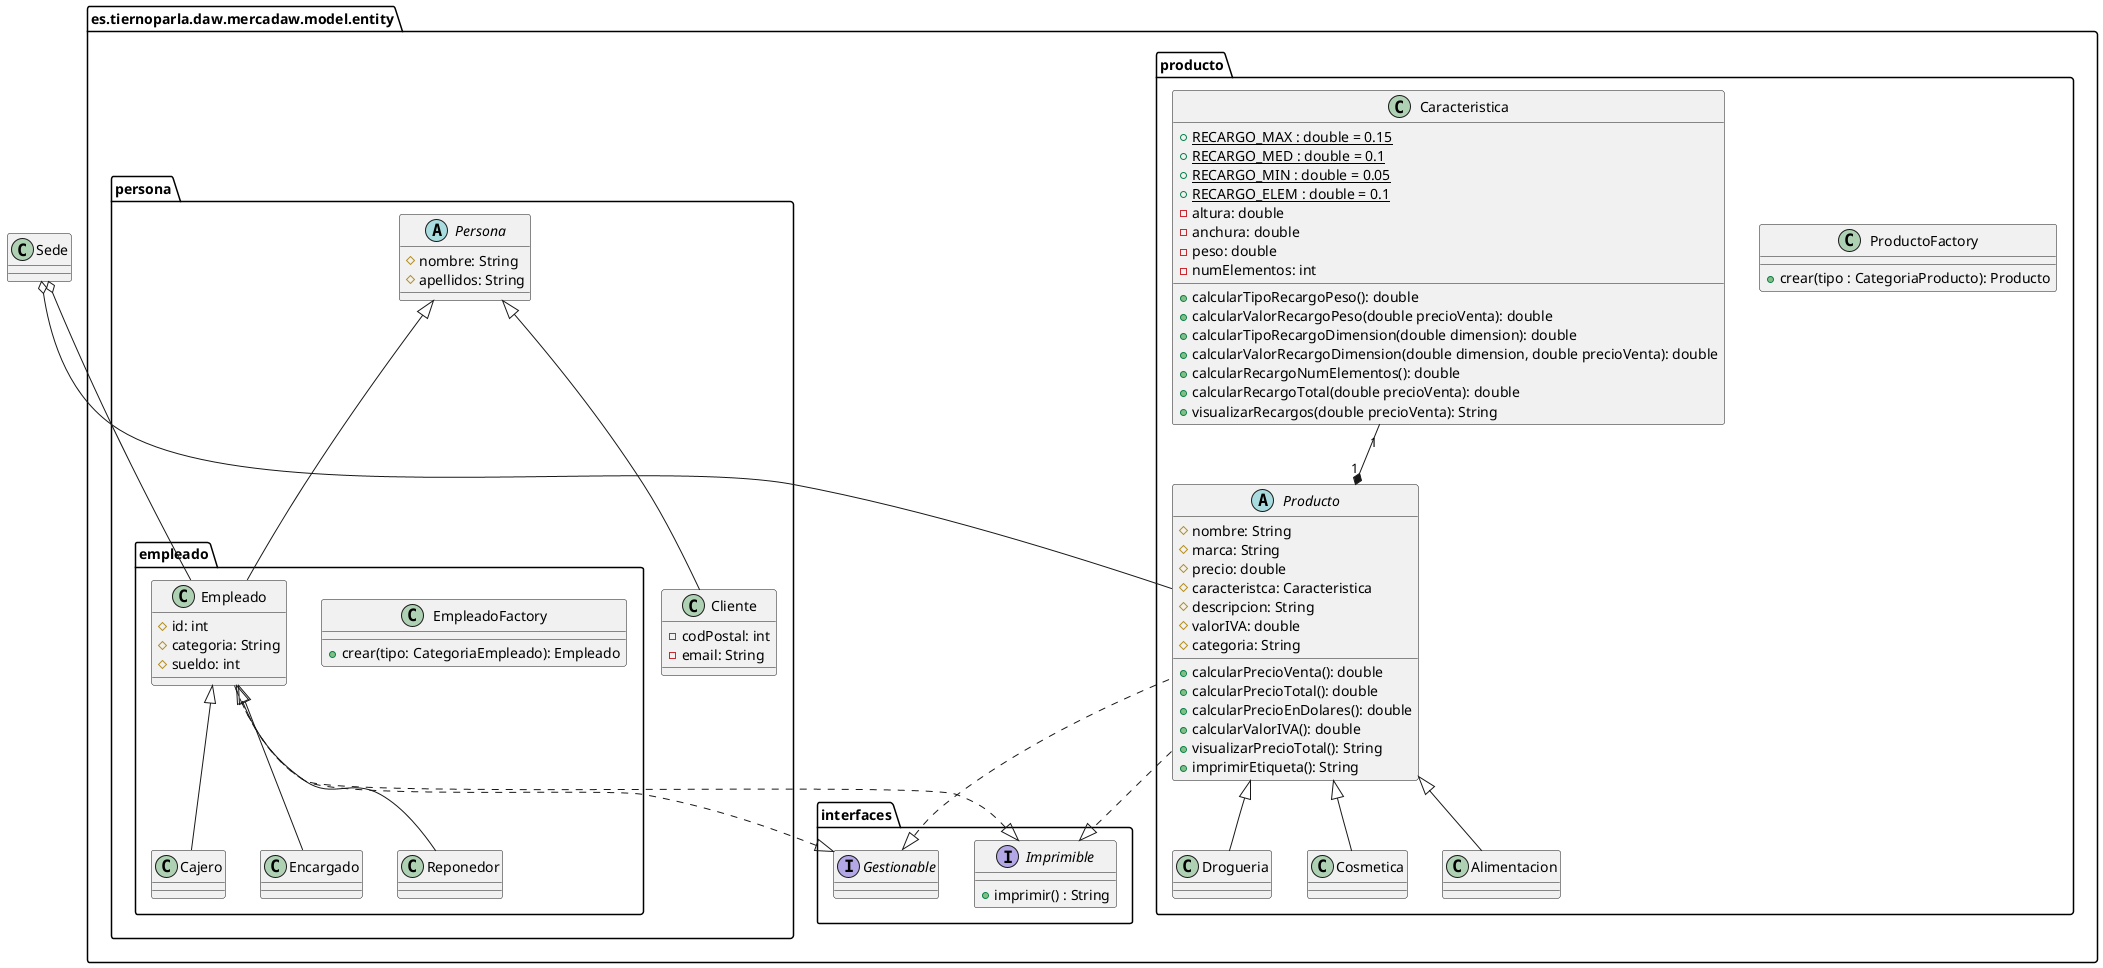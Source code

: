 @startuml Entity
set namespaceSeparator none
allow_mixing

package es.tiernoparla.daw.mercadaw.model.entity {

    package interfaces {

        interface Imprimible {
            +imprimir() : String
        }

        interface Gestionable

    }

    package producto {
        class ProductoFactory {
            +crear(tipo : CategoriaProducto): Producto
        }

        class Caracteristica {
            + RECARGO_MAX : double = 0.15 {static}
            + RECARGO_MED : double = 0.1 {static}
            + RECARGO_MIN : double = 0.05 {static}
            + RECARGO_ELEM : double = 0.1 {static}
            -altura: double
            -anchura: double
            -peso: double
            -numElementos: int

            +calcularTipoRecargoPeso(): double
            +calcularValorRecargoPeso(double precioVenta): double
            +calcularTipoRecargoDimension(double dimension): double
            +calcularValorRecargoDimension(double dimension, double precioVenta): double
            +calcularRecargoNumElementos(): double
            +calcularRecargoTotal(double precioVenta): double
            +visualizarRecargos(double precioVenta): String
        }

        abstract Producto {
            #nombre: String
            #marca: String
            #precio: double
            #caracteristca: Caracteristica
            #descripcion: String
            #valorIVA: double
            #categoria: String

            +calcularPrecioVenta(): double
            +calcularPrecioTotal(): double
            +calcularPrecioEnDolares(): double
            +calcularValorIVA(): double
            +visualizarPrecioTotal(): String
            +imprimirEtiqueta(): String

        }

        Producto ..|> Imprimible

        Caracteristica "1" --*  "1" Producto

        class Alimentacion {

        }

        class Drogueria {

        }

        class Cosmetica {

        }

        Producto <|-- Alimentacion
        Producto <|-- Drogueria
        Producto <|-- Cosmetica
    }

    package persona {

        abstract Persona {
            #nombre: String
            #apellidos: String
        }

        package empleado {

            class EmpleadoFactory {
                +crear(tipo: CategoriaEmpleado): Empleado
            }

            class Empleado {

                #id: int
                #categoria: String
                #sueldo: int

            }

            Empleado ..|> Imprimible

            class Reponedor {
                
            }

            class Cajero {
                
            }

            class Encargado {
                
            }

        }

        class Cliente {
            -codPostal: int
            -email: String
        }

        Empleado <|-- Reponedor
        Empleado <|-- Cajero
        Empleado <|-- Encargado

        Persona <|-- Empleado
        Persona <|-- Cliente
    }

}
Sede o-- Empleado
Sede o-- Producto

Gestionable <|.. Producto
Gestionable <|.. Empleado

@enduml